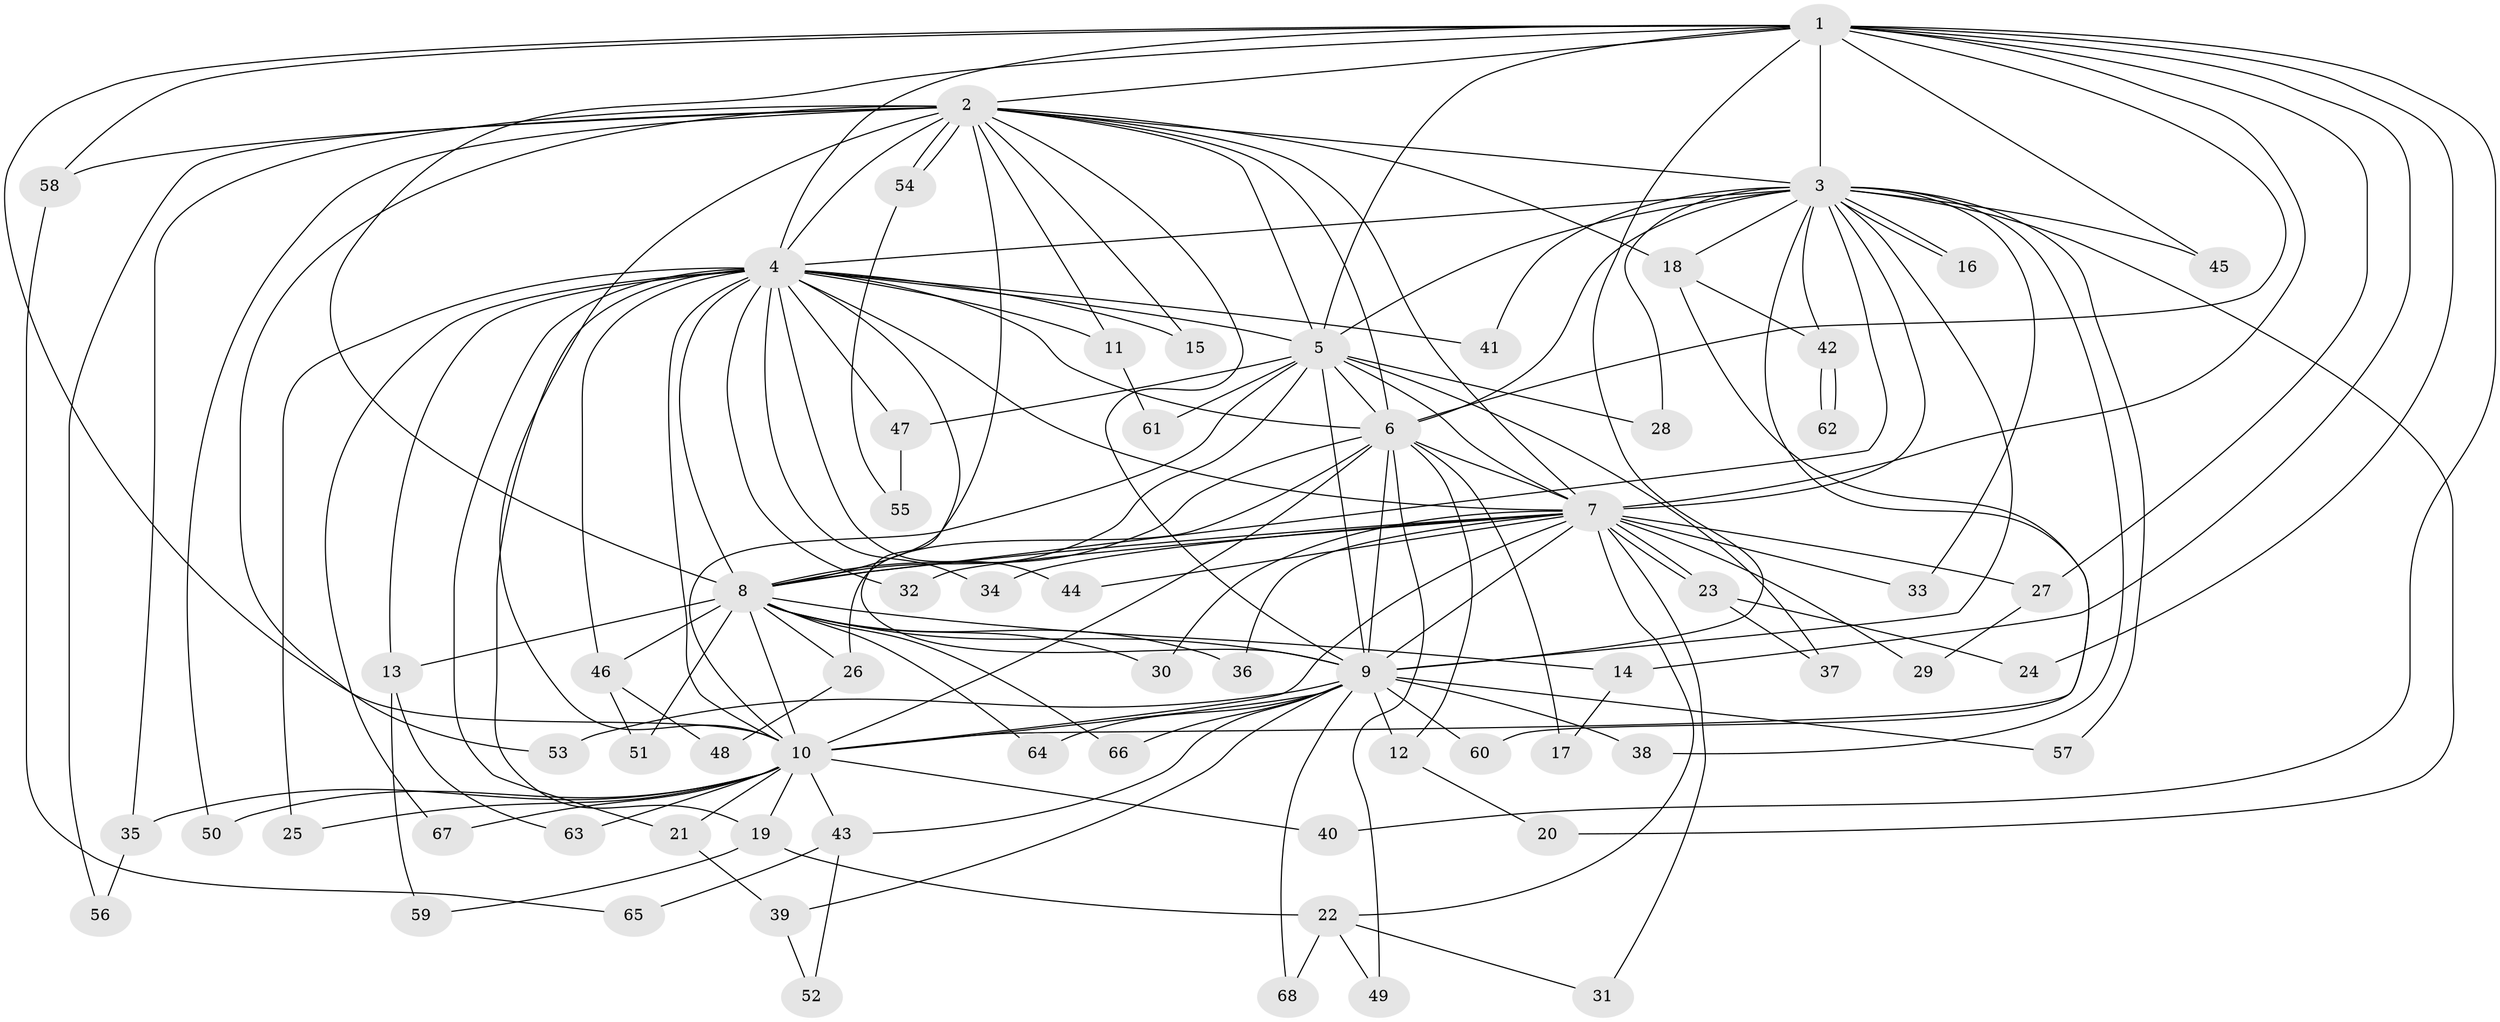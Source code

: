 // coarse degree distribution, {12: 0.041666666666666664, 17: 0.0625, 18: 0.020833333333333332, 19: 0.041666666666666664, 13: 0.020833333333333332, 15: 0.020833333333333332, 3: 0.10416666666666667, 4: 0.10416666666666667, 2: 0.5416666666666666, 7: 0.020833333333333332, 1: 0.020833333333333332}
// Generated by graph-tools (version 1.1) at 2025/23/03/03/25 07:23:43]
// undirected, 68 vertices, 161 edges
graph export_dot {
graph [start="1"]
  node [color=gray90,style=filled];
  1;
  2;
  3;
  4;
  5;
  6;
  7;
  8;
  9;
  10;
  11;
  12;
  13;
  14;
  15;
  16;
  17;
  18;
  19;
  20;
  21;
  22;
  23;
  24;
  25;
  26;
  27;
  28;
  29;
  30;
  31;
  32;
  33;
  34;
  35;
  36;
  37;
  38;
  39;
  40;
  41;
  42;
  43;
  44;
  45;
  46;
  47;
  48;
  49;
  50;
  51;
  52;
  53;
  54;
  55;
  56;
  57;
  58;
  59;
  60;
  61;
  62;
  63;
  64;
  65;
  66;
  67;
  68;
  1 -- 2;
  1 -- 3;
  1 -- 4;
  1 -- 5;
  1 -- 6;
  1 -- 7;
  1 -- 8;
  1 -- 9;
  1 -- 10;
  1 -- 14;
  1 -- 24;
  1 -- 27;
  1 -- 40;
  1 -- 45;
  1 -- 58;
  2 -- 3;
  2 -- 4;
  2 -- 5;
  2 -- 6;
  2 -- 7;
  2 -- 8;
  2 -- 9;
  2 -- 10;
  2 -- 11;
  2 -- 15;
  2 -- 18;
  2 -- 35;
  2 -- 50;
  2 -- 53;
  2 -- 54;
  2 -- 54;
  2 -- 56;
  2 -- 58;
  3 -- 4;
  3 -- 5;
  3 -- 6;
  3 -- 7;
  3 -- 8;
  3 -- 9;
  3 -- 10;
  3 -- 16;
  3 -- 16;
  3 -- 18;
  3 -- 20;
  3 -- 28;
  3 -- 33;
  3 -- 38;
  3 -- 41;
  3 -- 42;
  3 -- 45;
  3 -- 57;
  4 -- 5;
  4 -- 6;
  4 -- 7;
  4 -- 8;
  4 -- 9;
  4 -- 10;
  4 -- 11;
  4 -- 13;
  4 -- 15;
  4 -- 19;
  4 -- 21;
  4 -- 25;
  4 -- 32;
  4 -- 34;
  4 -- 41;
  4 -- 44;
  4 -- 46;
  4 -- 47;
  4 -- 67;
  5 -- 6;
  5 -- 7;
  5 -- 8;
  5 -- 9;
  5 -- 10;
  5 -- 28;
  5 -- 37;
  5 -- 47;
  5 -- 61;
  6 -- 7;
  6 -- 8;
  6 -- 9;
  6 -- 10;
  6 -- 12;
  6 -- 17;
  6 -- 26;
  6 -- 49;
  7 -- 8;
  7 -- 9;
  7 -- 10;
  7 -- 22;
  7 -- 23;
  7 -- 23;
  7 -- 27;
  7 -- 29;
  7 -- 30;
  7 -- 31;
  7 -- 32;
  7 -- 33;
  7 -- 34;
  7 -- 36;
  7 -- 44;
  8 -- 9;
  8 -- 10;
  8 -- 13;
  8 -- 14;
  8 -- 26;
  8 -- 30;
  8 -- 36;
  8 -- 46;
  8 -- 51;
  8 -- 64;
  8 -- 66;
  9 -- 10;
  9 -- 12;
  9 -- 38;
  9 -- 39;
  9 -- 43;
  9 -- 53;
  9 -- 57;
  9 -- 60;
  9 -- 64;
  9 -- 66;
  9 -- 68;
  10 -- 19;
  10 -- 21;
  10 -- 25;
  10 -- 35;
  10 -- 40;
  10 -- 43;
  10 -- 50;
  10 -- 63;
  10 -- 67;
  11 -- 61;
  12 -- 20;
  13 -- 59;
  13 -- 63;
  14 -- 17;
  18 -- 42;
  18 -- 60;
  19 -- 22;
  19 -- 59;
  21 -- 39;
  22 -- 31;
  22 -- 49;
  22 -- 68;
  23 -- 24;
  23 -- 37;
  26 -- 48;
  27 -- 29;
  35 -- 56;
  39 -- 52;
  42 -- 62;
  42 -- 62;
  43 -- 52;
  43 -- 65;
  46 -- 48;
  46 -- 51;
  47 -- 55;
  54 -- 55;
  58 -- 65;
}

